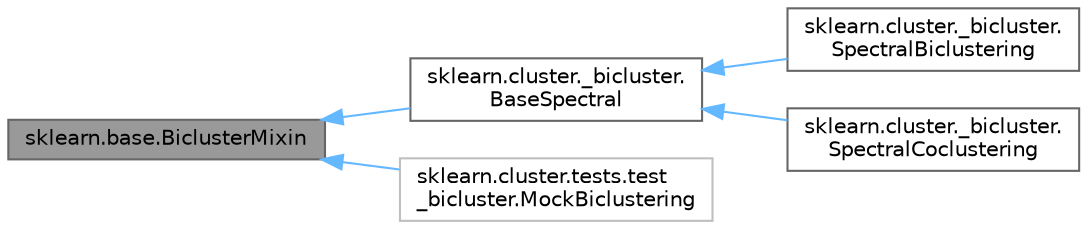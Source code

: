 digraph "sklearn.base.BiclusterMixin"
{
 // LATEX_PDF_SIZE
  bgcolor="transparent";
  edge [fontname=Helvetica,fontsize=10,labelfontname=Helvetica,labelfontsize=10];
  node [fontname=Helvetica,fontsize=10,shape=box,height=0.2,width=0.4];
  rankdir="LR";
  Node1 [id="Node000001",label="sklearn.base.BiclusterMixin",height=0.2,width=0.4,color="gray40", fillcolor="grey60", style="filled", fontcolor="black",tooltip=" "];
  Node1 -> Node2 [id="edge5_Node000001_Node000002",dir="back",color="steelblue1",style="solid",tooltip=" "];
  Node2 [id="Node000002",label="sklearn.cluster._bicluster.\lBaseSpectral",height=0.2,width=0.4,color="gray40", fillcolor="white", style="filled",URL="$db/d6b/classsklearn_1_1cluster_1_1__bicluster_1_1BaseSpectral.html",tooltip=" "];
  Node2 -> Node3 [id="edge6_Node000002_Node000003",dir="back",color="steelblue1",style="solid",tooltip=" "];
  Node3 [id="Node000003",label="sklearn.cluster._bicluster.\lSpectralBiclustering",height=0.2,width=0.4,color="gray40", fillcolor="white", style="filled",URL="$d1/d40/classsklearn_1_1cluster_1_1__bicluster_1_1SpectralBiclustering.html",tooltip=" "];
  Node2 -> Node4 [id="edge7_Node000002_Node000004",dir="back",color="steelblue1",style="solid",tooltip=" "];
  Node4 [id="Node000004",label="sklearn.cluster._bicluster.\lSpectralCoclustering",height=0.2,width=0.4,color="gray40", fillcolor="white", style="filled",URL="$d6/dd7/classsklearn_1_1cluster_1_1__bicluster_1_1SpectralCoclustering.html",tooltip=" "];
  Node1 -> Node5 [id="edge8_Node000001_Node000005",dir="back",color="steelblue1",style="solid",tooltip=" "];
  Node5 [id="Node000005",label="sklearn.cluster.tests.test\l_bicluster.MockBiclustering",height=0.2,width=0.4,color="grey75", fillcolor="white", style="filled",URL="$d0/d46/classsklearn_1_1cluster_1_1tests_1_1test__bicluster_1_1MockBiclustering.html",tooltip=" "];
}
